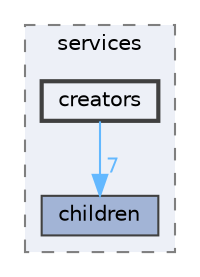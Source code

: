 digraph "creators"
{
 // LATEX_PDF_SIZE
  bgcolor="transparent";
  edge [fontname=Helvetica,fontsize=10,labelfontname=Helvetica,labelfontsize=10];
  node [fontname=Helvetica,fontsize=10,shape=box,height=0.2,width=0.4];
  compound=true
  subgraph clusterdir_8e7f98560e81747745b578423924064a {
    graph [ bgcolor="#edf0f7", pencolor="grey50", label="services", fontname=Helvetica,fontsize=10 style="filled,dashed", URL="dir_8e7f98560e81747745b578423924064a.html",tooltip=""]
  dir_2e6cfe76ef47c00e7faf29f621816c96 [label="children", fillcolor="#a2b4d6", color="grey25", style="filled", URL="dir_2e6cfe76ef47c00e7faf29f621816c96.html",tooltip=""];
  dir_134c8697ea2a3c77c23e3d0cb8f0b7b8 [label="creators", fillcolor="#edf0f7", color="grey25", style="filled,bold", URL="dir_134c8697ea2a3c77c23e3d0cb8f0b7b8.html",tooltip=""];
  }
  dir_134c8697ea2a3c77c23e3d0cb8f0b7b8->dir_2e6cfe76ef47c00e7faf29f621816c96 [headlabel="7", labeldistance=1.5 headhref="dir_000002_000000.html" href="dir_000002_000000.html" color="steelblue1" fontcolor="steelblue1"];
}
